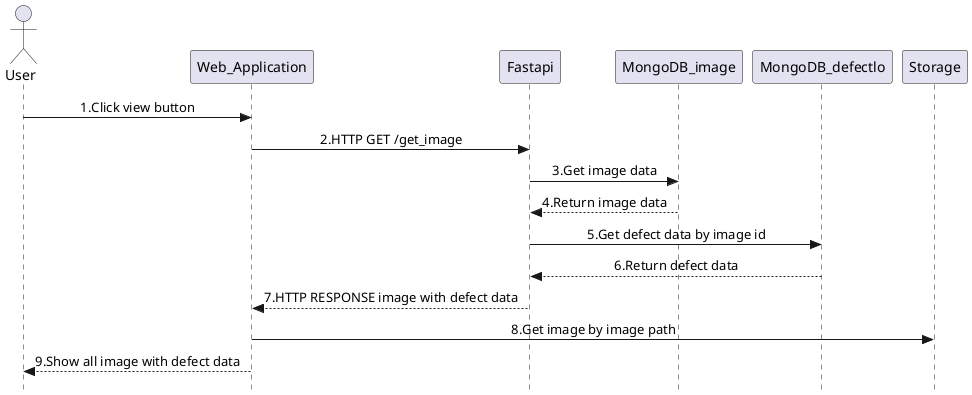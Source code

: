 @startuml Roof_Surface_viewHistory
skinparam Style strictuml
skinparam SequenceMessageAlignment center
actor User as user
participant Web_Application as web_app
participant Fastapi as fastapi
participant MongoDB_image as image
participant MongoDB_defectlo as defect
participant Storage as storage
user -> web_app : 1.Click view button
web_app -> fastapi : 2.HTTP GET /get_image
fastapi -> image : 3.Get image data
image --> fastapi : 4.Return image data
fastapi -> defect : 5.Get defect data by image id
defect --> fastapi : 6.Return defect data
fastapi --> web_app : 7.HTTP RESPONSE image with defect data
web_app -> storage : 8.Get image by image path
web_app --> user : 9.Show all image with defect data
@enduml